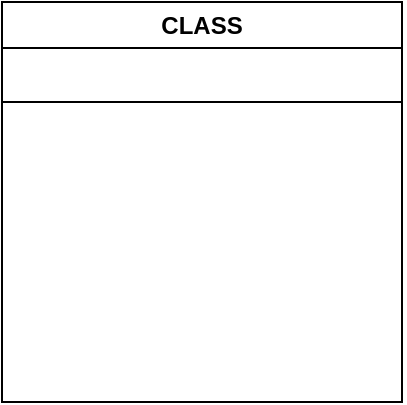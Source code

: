 <mxfile>
    <diagram id="zAgDFisF3Q-eFq4BB4I8" name="Page-1">
        <mxGraphModel dx="670" dy="667" grid="1" gridSize="10" guides="1" tooltips="1" connect="1" arrows="1" fold="1" page="1" pageScale="1" pageWidth="850" pageHeight="1100" math="0" shadow="0">
            <root>
                <mxCell id="0"/>
                <mxCell id="1" parent="0"/>
                <mxCell id="2" value="CLASS&lt;br&gt;" style="swimlane;whiteSpace=wrap;html=1;" vertex="1" parent="1">
                    <mxGeometry x="240" y="240" width="200" height="200" as="geometry"/>
                </mxCell>
                <mxCell id="6" value="" style="endArrow=none;html=1;exitX=0;exitY=0.25;exitDx=0;exitDy=0;entryX=1;entryY=0.25;entryDx=0;entryDy=0;" edge="1" parent="1" source="2" target="2">
                    <mxGeometry width="50" height="50" relative="1" as="geometry">
                        <mxPoint x="320" y="360" as="sourcePoint"/>
                        <mxPoint x="370" y="310" as="targetPoint"/>
                    </mxGeometry>
                </mxCell>
            </root>
        </mxGraphModel>
    </diagram>
</mxfile>